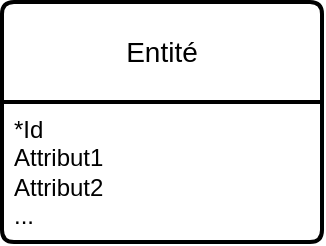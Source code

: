 <mxfile version="21.2.7" type="github">
  <diagram id="R2lEEEUBdFMjLlhIrx00" name="Page-1">
    <mxGraphModel dx="1114" dy="580" grid="1" gridSize="10" guides="1" tooltips="1" connect="1" arrows="1" fold="1" page="1" pageScale="1" pageWidth="850" pageHeight="1100" math="0" shadow="0" extFonts="Permanent Marker^https://fonts.googleapis.com/css?family=Permanent+Marker">
      <root>
        <mxCell id="0" />
        <mxCell id="1" parent="0" />
        <mxCell id="HIeHuhePy2hAHAjU_Zew-5" value="Entité" style="swimlane;childLayout=stackLayout;horizontal=1;startSize=50;horizontalStack=0;rounded=1;fontSize=14;fontStyle=0;strokeWidth=2;resizeParent=0;resizeLast=1;shadow=0;dashed=0;align=center;arcSize=4;whiteSpace=wrap;html=1;" vertex="1" parent="1">
          <mxGeometry x="70" y="41" width="160" height="120" as="geometry">
            <mxRectangle x="70" y="40" width="80" height="50" as="alternateBounds" />
          </mxGeometry>
        </mxCell>
        <mxCell id="HIeHuhePy2hAHAjU_Zew-6" value="*Id&lt;br&gt;Attribut1&lt;br&gt;&lt;div&gt;Attribut2&lt;/div&gt;&lt;div&gt;...&lt;br&gt;&lt;/div&gt;" style="align=left;strokeColor=none;fillColor=none;spacingLeft=4;fontSize=12;verticalAlign=top;resizable=0;rotatable=0;part=1;html=1;" vertex="1" parent="HIeHuhePy2hAHAjU_Zew-5">
          <mxGeometry y="50" width="160" height="70" as="geometry" />
        </mxCell>
      </root>
    </mxGraphModel>
  </diagram>
</mxfile>
